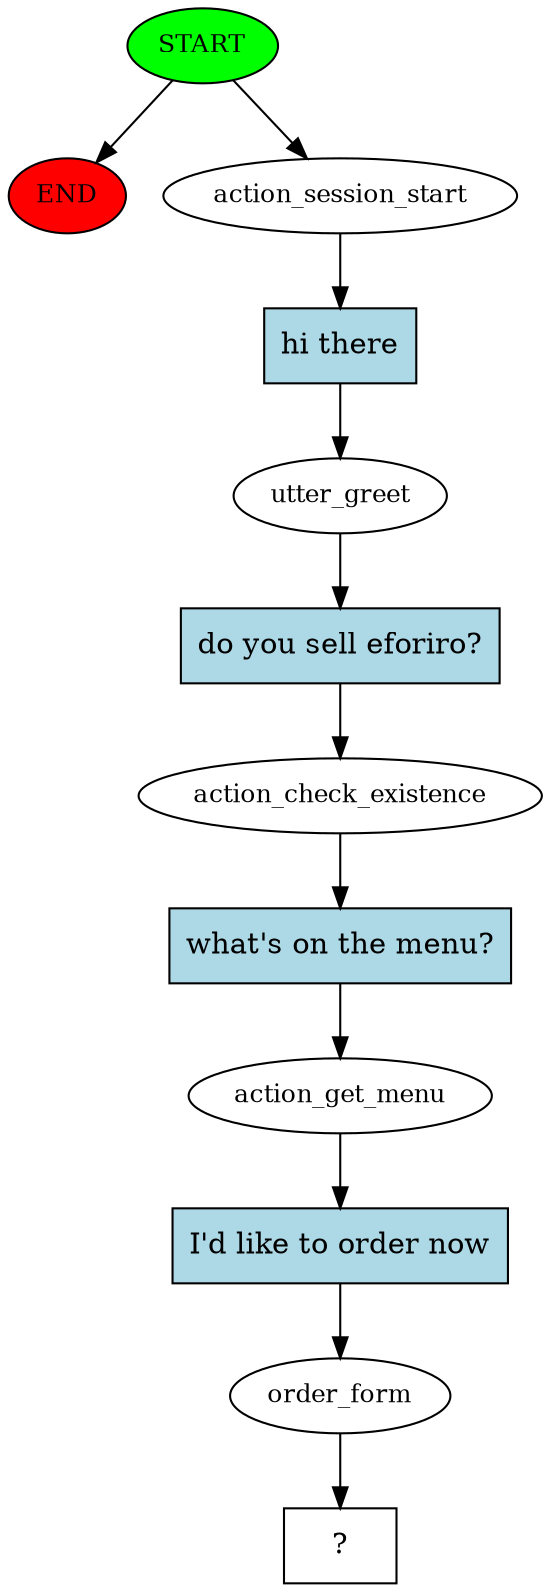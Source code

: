 digraph  {
0 [class="start active", fillcolor=green, fontsize=12, label=START, style=filled];
"-1" [class=end, fillcolor=red, fontsize=12, label=END, style=filled];
1 [class=active, fontsize=12, label=action_session_start];
2 [class=active, fontsize=12, label=utter_greet];
3 [class=active, fontsize=12, label=action_check_existence];
4 [class=active, fontsize=12, label=action_get_menu];
5 [class=active, fontsize=12, label=order_form];
6 [class="intent dashed active", label="  ?  ", shape=rect];
7 [class="intent active", fillcolor=lightblue, label="hi there", shape=rect, style=filled];
8 [class="intent active", fillcolor=lightblue, label="do you sell eforiro?", shape=rect, style=filled];
9 [class="intent active", fillcolor=lightblue, label="what's on the menu?", shape=rect, style=filled];
10 [class="intent active", fillcolor=lightblue, label="I'd like to order now", shape=rect, style=filled];
0 -> "-1"  [class="", key=NONE, label=""];
0 -> 1  [class=active, key=NONE, label=""];
1 -> 7  [class=active, key=0];
2 -> 8  [class=active, key=0];
3 -> 9  [class=active, key=0];
4 -> 10  [class=active, key=0];
5 -> 6  [class=active, key=NONE, label=""];
7 -> 2  [class=active, key=0];
8 -> 3  [class=active, key=0];
9 -> 4  [class=active, key=0];
10 -> 5  [class=active, key=0];
}
